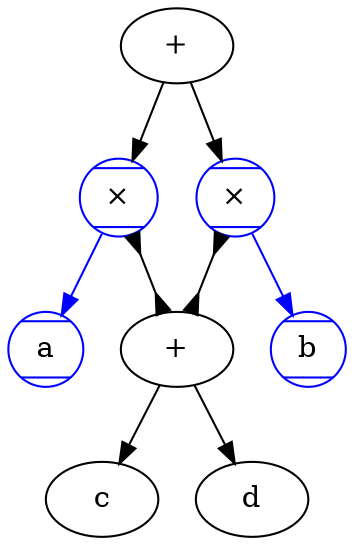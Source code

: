 strict digraph foil {
times4, times5 [label="&times;",shape=Mcircle,color=blue];
plus5, plus6 [label="+"];
a3 [label="a",shape=Mcircle,color=blue];
b3 [label="b",shape=Mcircle,color=blue];
c3 [label="c"];
d3 [label="d"];

plus5 -> {times4, times5};
times4 -> a3 [color=blue];
times4 -> plus6 [dir=both,arrowhead=inv,arrowtail=inv];
times5 -> b3 [color=blue];
times5 -> plus6 [dir=both,arrowhead=inv,arrowtail=inv];
plus6 -> {c3, d3};
}
